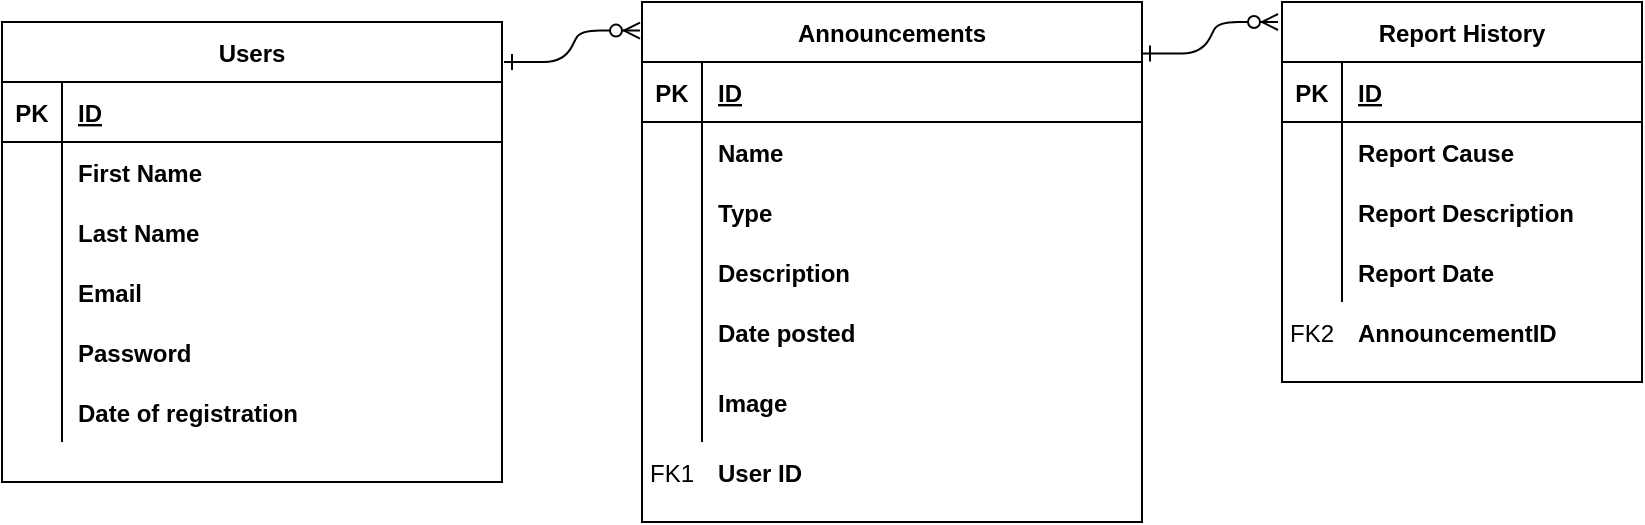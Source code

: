<mxfile version="14.4.2" type="google"><diagram id="R2lEEEUBdFMjLlhIrx00" name="Page-1"><mxGraphModel dx="1381" dy="833" grid="1" gridSize="10" guides="1" tooltips="1" connect="1" arrows="1" fold="1" page="1" pageScale="1" pageWidth="850" pageHeight="1100" math="0" shadow="0" extFonts="Permanent Marker^https://fonts.googleapis.com/css?family=Permanent+Marker"><root><mxCell id="0"/><mxCell id="1" parent="0"/><mxCell id="5tr1c2lnOnMRsgHrJk0V-1" value="" style="edgeStyle=entityRelationEdgeStyle;endArrow=ERzeroToMany;startArrow=ERone;endFill=1;startFill=0;exitX=1.004;exitY=0.087;exitDx=0;exitDy=0;exitPerimeter=0;entryX=-0.004;entryY=0.055;entryDx=0;entryDy=0;entryPerimeter=0;" parent="1" source="5tr1c2lnOnMRsgHrJk0V-23" target="5tr1c2lnOnMRsgHrJk0V-3" edge="1"><mxGeometry width="100" height="100" relative="1" as="geometry"><mxPoint x="560" y="780" as="sourcePoint"/><mxPoint x="660" y="680" as="targetPoint"/></mxGeometry></mxCell><mxCell id="5tr1c2lnOnMRsgHrJk0V-3" value="Announcements" style="shape=table;startSize=30;container=1;collapsible=1;childLayout=tableLayout;fixedRows=1;rowLines=0;fontStyle=1;align=center;resizeLast=1;" parent="1" vertex="1"><mxGeometry x="620" y="180" width="250" height="260" as="geometry"/></mxCell><mxCell id="5tr1c2lnOnMRsgHrJk0V-4" value="" style="shape=partialRectangle;collapsible=0;dropTarget=0;pointerEvents=0;fillColor=none;points=[[0,0.5],[1,0.5]];portConstraint=eastwest;top=0;left=0;right=0;bottom=1;" parent="5tr1c2lnOnMRsgHrJk0V-3" vertex="1"><mxGeometry y="30" width="250" height="30" as="geometry"/></mxCell><mxCell id="5tr1c2lnOnMRsgHrJk0V-5" value="PK" style="shape=partialRectangle;overflow=hidden;connectable=0;fillColor=none;top=0;left=0;bottom=0;right=0;fontStyle=1;" parent="5tr1c2lnOnMRsgHrJk0V-4" vertex="1"><mxGeometry width="30" height="30" as="geometry"/></mxCell><mxCell id="5tr1c2lnOnMRsgHrJk0V-6" value="ID" style="shape=partialRectangle;overflow=hidden;connectable=0;fillColor=none;top=0;left=0;bottom=0;right=0;align=left;spacingLeft=6;fontStyle=5;" parent="5tr1c2lnOnMRsgHrJk0V-4" vertex="1"><mxGeometry x="30" width="220" height="30" as="geometry"/></mxCell><mxCell id="5tr1c2lnOnMRsgHrJk0V-10" value="" style="shape=partialRectangle;collapsible=0;dropTarget=0;pointerEvents=0;fillColor=none;points=[[0,0.5],[1,0.5]];portConstraint=eastwest;top=0;left=0;right=0;bottom=0;" parent="5tr1c2lnOnMRsgHrJk0V-3" vertex="1"><mxGeometry y="60" width="250" height="30" as="geometry"/></mxCell><mxCell id="5tr1c2lnOnMRsgHrJk0V-11" value="" style="shape=partialRectangle;overflow=hidden;connectable=0;fillColor=none;top=0;left=0;bottom=0;right=0;" parent="5tr1c2lnOnMRsgHrJk0V-10" vertex="1"><mxGeometry width="30" height="30" as="geometry"/></mxCell><mxCell id="5tr1c2lnOnMRsgHrJk0V-12" value="Name" style="shape=partialRectangle;overflow=hidden;connectable=0;fillColor=none;top=0;left=0;bottom=0;right=0;align=left;spacingLeft=6;fontStyle=1" parent="5tr1c2lnOnMRsgHrJk0V-10" vertex="1"><mxGeometry x="30" width="220" height="30" as="geometry"/></mxCell><mxCell id="5tr1c2lnOnMRsgHrJk0V-78" value="" style="shape=partialRectangle;collapsible=0;dropTarget=0;pointerEvents=0;fillColor=none;top=0;left=0;bottom=0;right=0;points=[[0,0.5],[1,0.5]];portConstraint=eastwest;" parent="5tr1c2lnOnMRsgHrJk0V-3" vertex="1"><mxGeometry y="90" width="250" height="30" as="geometry"/></mxCell><mxCell id="5tr1c2lnOnMRsgHrJk0V-79" value="" style="shape=partialRectangle;connectable=0;fillColor=none;top=0;left=0;bottom=0;right=0;editable=1;overflow=hidden;" parent="5tr1c2lnOnMRsgHrJk0V-78" vertex="1"><mxGeometry width="30" height="30" as="geometry"/></mxCell><mxCell id="5tr1c2lnOnMRsgHrJk0V-80" value="Type" style="shape=partialRectangle;connectable=0;fillColor=none;top=0;left=0;bottom=0;right=0;align=left;spacingLeft=6;overflow=hidden;fontStyle=1" parent="5tr1c2lnOnMRsgHrJk0V-78" vertex="1"><mxGeometry x="30" width="220" height="30" as="geometry"/></mxCell><mxCell id="5tr1c2lnOnMRsgHrJk0V-74" value="" style="shape=partialRectangle;collapsible=0;dropTarget=0;pointerEvents=0;fillColor=none;top=0;left=0;bottom=0;right=0;points=[[0,0.5],[1,0.5]];portConstraint=eastwest;" parent="5tr1c2lnOnMRsgHrJk0V-3" vertex="1"><mxGeometry y="120" width="250" height="30" as="geometry"/></mxCell><mxCell id="5tr1c2lnOnMRsgHrJk0V-75" value="" style="shape=partialRectangle;connectable=0;fillColor=none;top=0;left=0;bottom=0;right=0;editable=1;overflow=hidden;" parent="5tr1c2lnOnMRsgHrJk0V-74" vertex="1"><mxGeometry width="30" height="30" as="geometry"/></mxCell><mxCell id="5tr1c2lnOnMRsgHrJk0V-76" value="Description" style="shape=partialRectangle;connectable=0;fillColor=none;top=0;left=0;bottom=0;right=0;align=left;spacingLeft=6;overflow=hidden;fontStyle=1" parent="5tr1c2lnOnMRsgHrJk0V-74" vertex="1"><mxGeometry x="30" width="220" height="30" as="geometry"/></mxCell><mxCell id="5tr1c2lnOnMRsgHrJk0V-70" value="" style="shape=partialRectangle;collapsible=0;dropTarget=0;pointerEvents=0;fillColor=none;top=0;left=0;bottom=0;right=0;points=[[0,0.5],[1,0.5]];portConstraint=eastwest;" parent="5tr1c2lnOnMRsgHrJk0V-3" vertex="1"><mxGeometry y="150" width="250" height="30" as="geometry"/></mxCell><mxCell id="5tr1c2lnOnMRsgHrJk0V-71" value="" style="shape=partialRectangle;connectable=0;fillColor=none;top=0;left=0;bottom=0;right=0;editable=1;overflow=hidden;" parent="5tr1c2lnOnMRsgHrJk0V-70" vertex="1"><mxGeometry width="30" height="30" as="geometry"/></mxCell><mxCell id="5tr1c2lnOnMRsgHrJk0V-72" value="Date posted" style="shape=partialRectangle;connectable=0;fillColor=none;top=0;left=0;bottom=0;right=0;align=left;spacingLeft=6;overflow=hidden;fontStyle=1" parent="5tr1c2lnOnMRsgHrJk0V-70" vertex="1"><mxGeometry x="30" width="220" height="30" as="geometry"/></mxCell><mxCell id="5tr1c2lnOnMRsgHrJk0V-7" value="" style="shape=partialRectangle;collapsible=0;dropTarget=0;pointerEvents=0;fillColor=none;points=[[0,0.5],[1,0.5]];portConstraint=eastwest;top=0;left=0;right=0;bottom=0;" parent="5tr1c2lnOnMRsgHrJk0V-3" vertex="1"><mxGeometry y="180" width="250" height="40" as="geometry"/></mxCell><mxCell id="5tr1c2lnOnMRsgHrJk0V-8" value="" style="shape=partialRectangle;overflow=hidden;connectable=0;fillColor=none;top=0;left=0;bottom=0;right=0;" parent="5tr1c2lnOnMRsgHrJk0V-7" vertex="1"><mxGeometry width="30" height="40" as="geometry"/></mxCell><mxCell id="5tr1c2lnOnMRsgHrJk0V-9" value="Image" style="shape=partialRectangle;overflow=hidden;connectable=0;fillColor=none;top=0;left=0;bottom=0;right=0;align=left;spacingLeft=6;fontStyle=1" parent="5tr1c2lnOnMRsgHrJk0V-7" vertex="1"><mxGeometry x="30" width="220" height="40" as="geometry"/></mxCell><mxCell id="5tr1c2lnOnMRsgHrJk0V-23" value="Users" style="shape=table;startSize=30;container=1;collapsible=1;childLayout=tableLayout;fixedRows=1;rowLines=0;fontStyle=1;align=center;resizeLast=1;" parent="1" vertex="1"><mxGeometry x="300" y="190" width="250" height="230" as="geometry"/></mxCell><mxCell id="5tr1c2lnOnMRsgHrJk0V-24" value="" style="shape=partialRectangle;collapsible=0;dropTarget=0;pointerEvents=0;fillColor=none;points=[[0,0.5],[1,0.5]];portConstraint=eastwest;top=0;left=0;right=0;bottom=1;" parent="5tr1c2lnOnMRsgHrJk0V-23" vertex="1"><mxGeometry y="30" width="250" height="30" as="geometry"/></mxCell><mxCell id="5tr1c2lnOnMRsgHrJk0V-25" value="PK" style="shape=partialRectangle;overflow=hidden;connectable=0;fillColor=none;top=0;left=0;bottom=0;right=0;fontStyle=1;" parent="5tr1c2lnOnMRsgHrJk0V-24" vertex="1"><mxGeometry width="30" height="30" as="geometry"/></mxCell><mxCell id="5tr1c2lnOnMRsgHrJk0V-26" value="ID" style="shape=partialRectangle;overflow=hidden;connectable=0;fillColor=none;top=0;left=0;bottom=0;right=0;align=left;spacingLeft=6;fontStyle=5;" parent="5tr1c2lnOnMRsgHrJk0V-24" vertex="1"><mxGeometry x="30" width="220" height="30" as="geometry"/></mxCell><mxCell id="5tr1c2lnOnMRsgHrJk0V-27" value="" style="shape=partialRectangle;collapsible=0;dropTarget=0;pointerEvents=0;fillColor=none;points=[[0,0.5],[1,0.5]];portConstraint=eastwest;top=0;left=0;right=0;bottom=0;" parent="5tr1c2lnOnMRsgHrJk0V-23" vertex="1"><mxGeometry y="60" width="250" height="30" as="geometry"/></mxCell><mxCell id="5tr1c2lnOnMRsgHrJk0V-28" value="" style="shape=partialRectangle;overflow=hidden;connectable=0;fillColor=none;top=0;left=0;bottom=0;right=0;" parent="5tr1c2lnOnMRsgHrJk0V-27" vertex="1"><mxGeometry width="30" height="30" as="geometry"/></mxCell><mxCell id="5tr1c2lnOnMRsgHrJk0V-29" value="First Name" style="shape=partialRectangle;overflow=hidden;connectable=0;fillColor=none;top=0;left=0;bottom=0;right=0;align=left;spacingLeft=6;fontStyle=1" parent="5tr1c2lnOnMRsgHrJk0V-27" vertex="1"><mxGeometry x="30" width="220" height="30" as="geometry"/></mxCell><mxCell id="5tr1c2lnOnMRsgHrJk0V-54" value="" style="shape=partialRectangle;collapsible=0;dropTarget=0;pointerEvents=0;fillColor=none;top=0;left=0;bottom=0;right=0;points=[[0,0.5],[1,0.5]];portConstraint=eastwest;" parent="5tr1c2lnOnMRsgHrJk0V-23" vertex="1"><mxGeometry y="90" width="250" height="30" as="geometry"/></mxCell><mxCell id="5tr1c2lnOnMRsgHrJk0V-55" value="" style="shape=partialRectangle;connectable=0;fillColor=none;top=0;left=0;bottom=0;right=0;editable=1;overflow=hidden;" parent="5tr1c2lnOnMRsgHrJk0V-54" vertex="1"><mxGeometry width="30" height="30" as="geometry"/></mxCell><mxCell id="5tr1c2lnOnMRsgHrJk0V-56" value="Last Name" style="shape=partialRectangle;connectable=0;fillColor=none;top=0;left=0;bottom=0;right=0;align=left;spacingLeft=6;overflow=hidden;fontStyle=1" parent="5tr1c2lnOnMRsgHrJk0V-54" vertex="1"><mxGeometry x="30" width="220" height="30" as="geometry"/></mxCell><mxCell id="5tr1c2lnOnMRsgHrJk0V-58" value="" style="shape=partialRectangle;collapsible=0;dropTarget=0;pointerEvents=0;fillColor=none;top=0;left=0;bottom=0;right=0;points=[[0,0.5],[1,0.5]];portConstraint=eastwest;" parent="5tr1c2lnOnMRsgHrJk0V-23" vertex="1"><mxGeometry y="120" width="250" height="30" as="geometry"/></mxCell><mxCell id="5tr1c2lnOnMRsgHrJk0V-59" value="" style="shape=partialRectangle;connectable=0;fillColor=none;top=0;left=0;bottom=0;right=0;editable=1;overflow=hidden;" parent="5tr1c2lnOnMRsgHrJk0V-58" vertex="1"><mxGeometry width="30" height="30" as="geometry"/></mxCell><mxCell id="5tr1c2lnOnMRsgHrJk0V-60" value="Email" style="shape=partialRectangle;connectable=0;fillColor=none;top=0;left=0;bottom=0;right=0;align=left;spacingLeft=6;overflow=hidden;fontStyle=1" parent="5tr1c2lnOnMRsgHrJk0V-58" vertex="1"><mxGeometry x="30" width="220" height="30" as="geometry"/></mxCell><mxCell id="5tr1c2lnOnMRsgHrJk0V-66" value="" style="shape=partialRectangle;collapsible=0;dropTarget=0;pointerEvents=0;fillColor=none;top=0;left=0;bottom=0;right=0;points=[[0,0.5],[1,0.5]];portConstraint=eastwest;" parent="5tr1c2lnOnMRsgHrJk0V-23" vertex="1"><mxGeometry y="150" width="250" height="30" as="geometry"/></mxCell><mxCell id="5tr1c2lnOnMRsgHrJk0V-67" value="" style="shape=partialRectangle;connectable=0;fillColor=none;top=0;left=0;bottom=0;right=0;editable=1;overflow=hidden;" parent="5tr1c2lnOnMRsgHrJk0V-66" vertex="1"><mxGeometry width="30" height="30" as="geometry"/></mxCell><mxCell id="5tr1c2lnOnMRsgHrJk0V-68" value="Password" style="shape=partialRectangle;connectable=0;fillColor=none;top=0;left=0;bottom=0;right=0;align=left;spacingLeft=6;overflow=hidden;fontStyle=1" parent="5tr1c2lnOnMRsgHrJk0V-66" vertex="1"><mxGeometry x="30" width="220" height="30" as="geometry"/></mxCell><mxCell id="5tr1c2lnOnMRsgHrJk0V-62" value="" style="shape=partialRectangle;collapsible=0;dropTarget=0;pointerEvents=0;fillColor=none;top=0;left=0;bottom=0;right=0;points=[[0,0.5],[1,0.5]];portConstraint=eastwest;" parent="5tr1c2lnOnMRsgHrJk0V-23" vertex="1"><mxGeometry y="180" width="250" height="30" as="geometry"/></mxCell><mxCell id="5tr1c2lnOnMRsgHrJk0V-63" value="" style="shape=partialRectangle;connectable=0;fillColor=none;top=0;left=0;bottom=0;right=0;editable=1;overflow=hidden;" parent="5tr1c2lnOnMRsgHrJk0V-62" vertex="1"><mxGeometry width="30" height="30" as="geometry"/></mxCell><mxCell id="5tr1c2lnOnMRsgHrJk0V-64" value="Date of registration" style="shape=partialRectangle;connectable=0;fillColor=none;top=0;left=0;bottom=0;right=0;align=left;spacingLeft=6;overflow=hidden;fontStyle=1" parent="5tr1c2lnOnMRsgHrJk0V-62" vertex="1"><mxGeometry x="30" width="220" height="30" as="geometry"/></mxCell><mxCell id="5tr1c2lnOnMRsgHrJk0V-93" value="Report History" style="shape=table;startSize=30;container=1;collapsible=1;childLayout=tableLayout;fixedRows=1;rowLines=0;fontStyle=1;align=center;resizeLast=1;strokeWidth=1;" parent="1" vertex="1"><mxGeometry x="940" y="180" width="180" height="190" as="geometry"/></mxCell><mxCell id="5tr1c2lnOnMRsgHrJk0V-94" value="" style="shape=partialRectangle;collapsible=0;dropTarget=0;pointerEvents=0;fillColor=none;top=0;left=0;bottom=1;right=0;points=[[0,0.5],[1,0.5]];portConstraint=eastwest;" parent="5tr1c2lnOnMRsgHrJk0V-93" vertex="1"><mxGeometry y="30" width="180" height="30" as="geometry"/></mxCell><mxCell id="5tr1c2lnOnMRsgHrJk0V-95" value="PK" style="shape=partialRectangle;connectable=0;fillColor=none;top=0;left=0;bottom=0;right=0;fontStyle=1;overflow=hidden;" parent="5tr1c2lnOnMRsgHrJk0V-94" vertex="1"><mxGeometry width="30" height="30" as="geometry"/></mxCell><mxCell id="5tr1c2lnOnMRsgHrJk0V-96" value="ID" style="shape=partialRectangle;connectable=0;fillColor=none;top=0;left=0;bottom=0;right=0;align=left;spacingLeft=6;fontStyle=5;overflow=hidden;" parent="5tr1c2lnOnMRsgHrJk0V-94" vertex="1"><mxGeometry x="30" width="150" height="30" as="geometry"/></mxCell><mxCell id="5tr1c2lnOnMRsgHrJk0V-97" value="" style="shape=partialRectangle;collapsible=0;dropTarget=0;pointerEvents=0;fillColor=none;top=0;left=0;bottom=0;right=0;points=[[0,0.5],[1,0.5]];portConstraint=eastwest;" parent="5tr1c2lnOnMRsgHrJk0V-93" vertex="1"><mxGeometry y="60" width="180" height="30" as="geometry"/></mxCell><mxCell id="5tr1c2lnOnMRsgHrJk0V-98" value="" style="shape=partialRectangle;connectable=0;fillColor=none;top=0;left=0;bottom=0;right=0;editable=1;overflow=hidden;" parent="5tr1c2lnOnMRsgHrJk0V-97" vertex="1"><mxGeometry width="30" height="30" as="geometry"/></mxCell><mxCell id="5tr1c2lnOnMRsgHrJk0V-99" value="Report Cause" style="shape=partialRectangle;connectable=0;fillColor=none;top=0;left=0;bottom=0;right=0;align=left;spacingLeft=6;overflow=hidden;fontStyle=1" parent="5tr1c2lnOnMRsgHrJk0V-97" vertex="1"><mxGeometry x="30" width="150" height="30" as="geometry"/></mxCell><mxCell id="5tr1c2lnOnMRsgHrJk0V-100" value="" style="shape=partialRectangle;collapsible=0;dropTarget=0;pointerEvents=0;fillColor=none;top=0;left=0;bottom=0;right=0;points=[[0,0.5],[1,0.5]];portConstraint=eastwest;" parent="5tr1c2lnOnMRsgHrJk0V-93" vertex="1"><mxGeometry y="90" width="180" height="30" as="geometry"/></mxCell><mxCell id="5tr1c2lnOnMRsgHrJk0V-101" value="" style="shape=partialRectangle;connectable=0;fillColor=none;top=0;left=0;bottom=0;right=0;editable=1;overflow=hidden;" parent="5tr1c2lnOnMRsgHrJk0V-100" vertex="1"><mxGeometry width="30" height="30" as="geometry"/></mxCell><mxCell id="5tr1c2lnOnMRsgHrJk0V-102" value="Report Description" style="shape=partialRectangle;connectable=0;fillColor=none;top=0;left=0;bottom=0;right=0;align=left;spacingLeft=6;overflow=hidden;fontStyle=1" parent="5tr1c2lnOnMRsgHrJk0V-100" vertex="1"><mxGeometry x="30" width="150" height="30" as="geometry"/></mxCell><mxCell id="5tr1c2lnOnMRsgHrJk0V-103" value="" style="shape=partialRectangle;collapsible=0;dropTarget=0;pointerEvents=0;fillColor=none;top=0;left=0;bottom=0;right=0;points=[[0,0.5],[1,0.5]];portConstraint=eastwest;" parent="5tr1c2lnOnMRsgHrJk0V-93" vertex="1"><mxGeometry y="120" width="180" height="30" as="geometry"/></mxCell><mxCell id="5tr1c2lnOnMRsgHrJk0V-104" value="" style="shape=partialRectangle;connectable=0;fillColor=none;top=0;left=0;bottom=0;right=0;editable=1;overflow=hidden;" parent="5tr1c2lnOnMRsgHrJk0V-103" vertex="1"><mxGeometry width="30" height="30" as="geometry"/></mxCell><mxCell id="5tr1c2lnOnMRsgHrJk0V-105" value="Report Date" style="shape=partialRectangle;connectable=0;fillColor=none;top=0;left=0;bottom=0;right=0;align=left;spacingLeft=6;overflow=hidden;fontStyle=1" parent="5tr1c2lnOnMRsgHrJk0V-103" vertex="1"><mxGeometry x="30" width="150" height="30" as="geometry"/></mxCell><mxCell id="waxajMV0qMyruSU_IL-R-5" value="User ID" style="shape=partialRectangle;connectable=0;fillColor=none;top=0;left=0;bottom=0;right=0;align=left;spacingLeft=6;overflow=hidden;fontStyle=1" vertex="1" parent="1"><mxGeometry x="650" y="400" width="220" height="30" as="geometry"/></mxCell><mxCell id="waxajMV0qMyruSU_IL-R-6" value="FK1" style="shape=partialRectangle;overflow=hidden;connectable=0;fillColor=none;top=0;left=0;bottom=0;right=0;" vertex="1" parent="1"><mxGeometry x="620" y="395" width="30" height="40" as="geometry"/></mxCell><mxCell id="waxajMV0qMyruSU_IL-R-10" value="AnnouncementID" style="shape=partialRectangle;connectable=0;fillColor=none;top=0;left=0;bottom=0;right=0;align=left;spacingLeft=6;overflow=hidden;fontStyle=1" vertex="1" parent="1"><mxGeometry x="970" y="330" width="150" height="30" as="geometry"/></mxCell><mxCell id="waxajMV0qMyruSU_IL-R-11" value="FK2" style="shape=partialRectangle;connectable=0;fillColor=none;top=0;left=0;bottom=0;right=0;editable=1;overflow=hidden;" vertex="1" parent="1"><mxGeometry x="940" y="330" width="30" height="30" as="geometry"/></mxCell><mxCell id="waxajMV0qMyruSU_IL-R-12" value="" style="edgeStyle=entityRelationEdgeStyle;endArrow=ERzeroToMany;startArrow=ERone;endFill=1;startFill=0;exitX=1.004;exitY=0.087;exitDx=0;exitDy=0;exitPerimeter=0;entryX=-0.004;entryY=0.055;entryDx=0;entryDy=0;entryPerimeter=0;" edge="1" parent="1"><mxGeometry width="100" height="100" relative="1" as="geometry"><mxPoint x="870" y="205.71" as="sourcePoint"/><mxPoint x="938" y="190.0" as="targetPoint"/></mxGeometry></mxCell></root></mxGraphModel></diagram></mxfile>